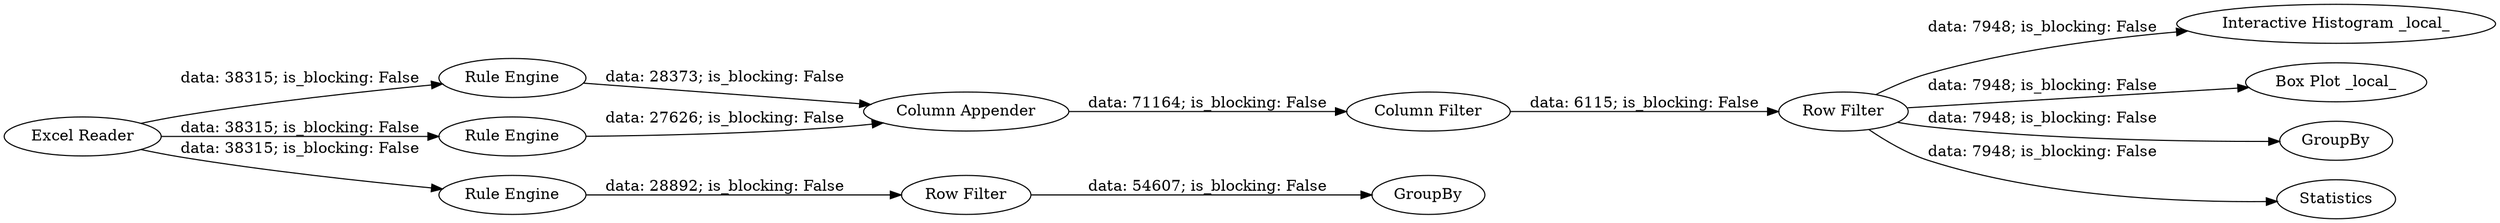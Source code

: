 digraph {
	"1397151949558745499_1" [label="Excel Reader"]
	"1397151949558745499_11" [label="Interactive Histogram _local_"]
	"1397151949558745499_19" [label="Box Plot _local_"]
	"1397151949558745499_9" [label="Column Filter"]
	"1397151949558745499_6" [label="Rule Engine"]
	"1397151949558745499_8" [label="Column Appender"]
	"1397151949558745499_16" [label=GroupBy]
	"1397151949558745499_13" [label="Rule Engine"]
	"1397151949558745499_7" [label="Rule Engine"]
	"1397151949558745499_12" [label=Statistics]
	"1397151949558745499_15" [label="Row Filter"]
	"1397151949558745499_17" [label=GroupBy]
	"1397151949558745499_10" [label="Row Filter"]
	"1397151949558745499_1" -> "1397151949558745499_7" [label="data: 38315; is_blocking: False"]
	"1397151949558745499_15" -> "1397151949558745499_17" [label="data: 54607; is_blocking: False"]
	"1397151949558745499_13" -> "1397151949558745499_15" [label="data: 28892; is_blocking: False"]
	"1397151949558745499_7" -> "1397151949558745499_8" [label="data: 28373; is_blocking: False"]
	"1397151949558745499_10" -> "1397151949558745499_19" [label="data: 7948; is_blocking: False"]
	"1397151949558745499_10" -> "1397151949558745499_11" [label="data: 7948; is_blocking: False"]
	"1397151949558745499_9" -> "1397151949558745499_10" [label="data: 6115; is_blocking: False"]
	"1397151949558745499_1" -> "1397151949558745499_6" [label="data: 38315; is_blocking: False"]
	"1397151949558745499_6" -> "1397151949558745499_8" [label="data: 27626; is_blocking: False"]
	"1397151949558745499_1" -> "1397151949558745499_13" [label="data: 38315; is_blocking: False"]
	"1397151949558745499_10" -> "1397151949558745499_16" [label="data: 7948; is_blocking: False"]
	"1397151949558745499_8" -> "1397151949558745499_9" [label="data: 71164; is_blocking: False"]
	"1397151949558745499_10" -> "1397151949558745499_12" [label="data: 7948; is_blocking: False"]
	rankdir=LR
}
